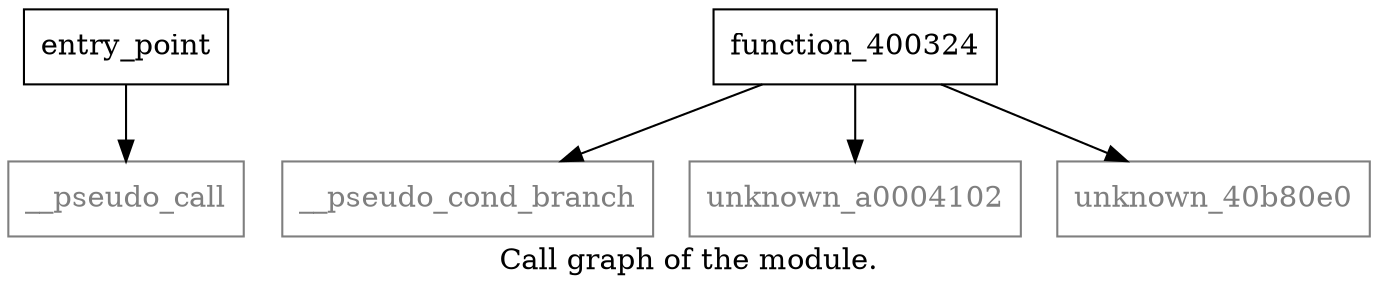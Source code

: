 digraph "Call graph of the module." {
  label="Call graph of the module.";
  node [shape=record];

  Node___pseudo_call [color="gray50", fontcolor="gray50", label="{__pseudo_call}"];
  Node___pseudo_cond_branch [color="gray50", fontcolor="gray50", label="{__pseudo_cond_branch}"];
  Node_entry_point [label="{entry_point}"];
  Node_function_400324 [label="{function_400324}"];
  Node_unknown_a0004102 [color="gray50", fontcolor="gray50", label="{unknown_a0004102}"];
  Node_unknown_40b80e0 [color="gray50", fontcolor="gray50", label="{unknown_40b80e0}"];
  Node_entry_point -> Node___pseudo_call;
  Node_function_400324 -> Node___pseudo_cond_branch;
  Node_function_400324 -> Node_unknown_a0004102;
  Node_function_400324 -> Node_unknown_40b80e0;
}
